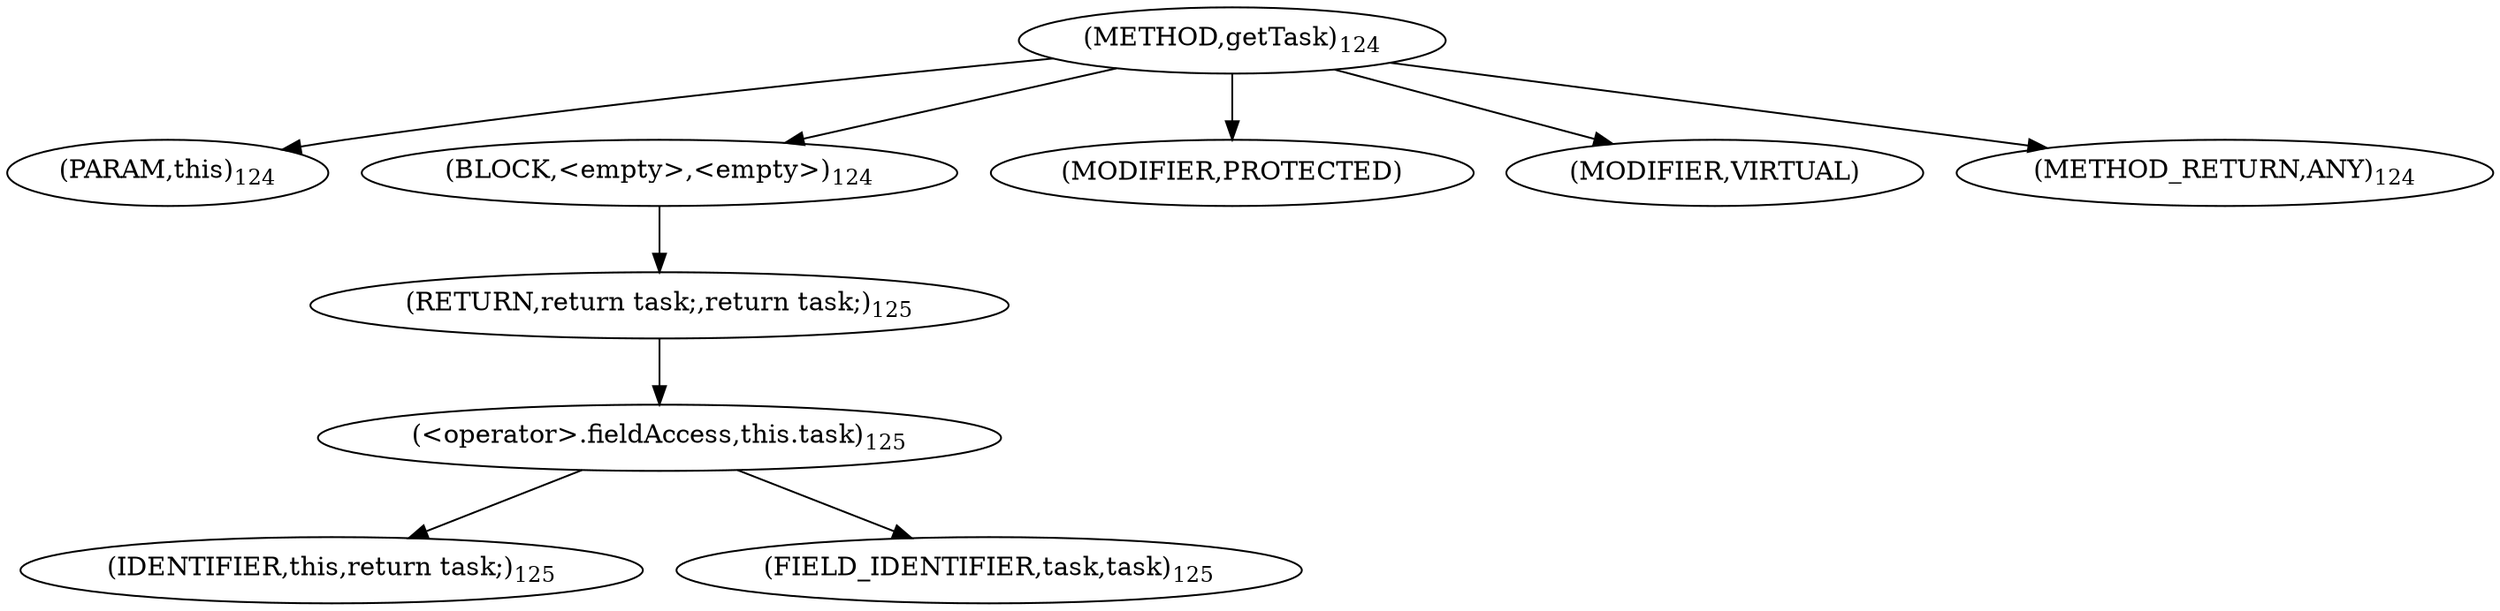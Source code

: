 digraph "getTask" {  
"169" [label = <(METHOD,getTask)<SUB>124</SUB>> ]
"170" [label = <(PARAM,this)<SUB>124</SUB>> ]
"171" [label = <(BLOCK,&lt;empty&gt;,&lt;empty&gt;)<SUB>124</SUB>> ]
"172" [label = <(RETURN,return task;,return task;)<SUB>125</SUB>> ]
"173" [label = <(&lt;operator&gt;.fieldAccess,this.task)<SUB>125</SUB>> ]
"174" [label = <(IDENTIFIER,this,return task;)<SUB>125</SUB>> ]
"175" [label = <(FIELD_IDENTIFIER,task,task)<SUB>125</SUB>> ]
"176" [label = <(MODIFIER,PROTECTED)> ]
"177" [label = <(MODIFIER,VIRTUAL)> ]
"178" [label = <(METHOD_RETURN,ANY)<SUB>124</SUB>> ]
  "169" -> "170" 
  "169" -> "171" 
  "169" -> "176" 
  "169" -> "177" 
  "169" -> "178" 
  "171" -> "172" 
  "172" -> "173" 
  "173" -> "174" 
  "173" -> "175" 
}
